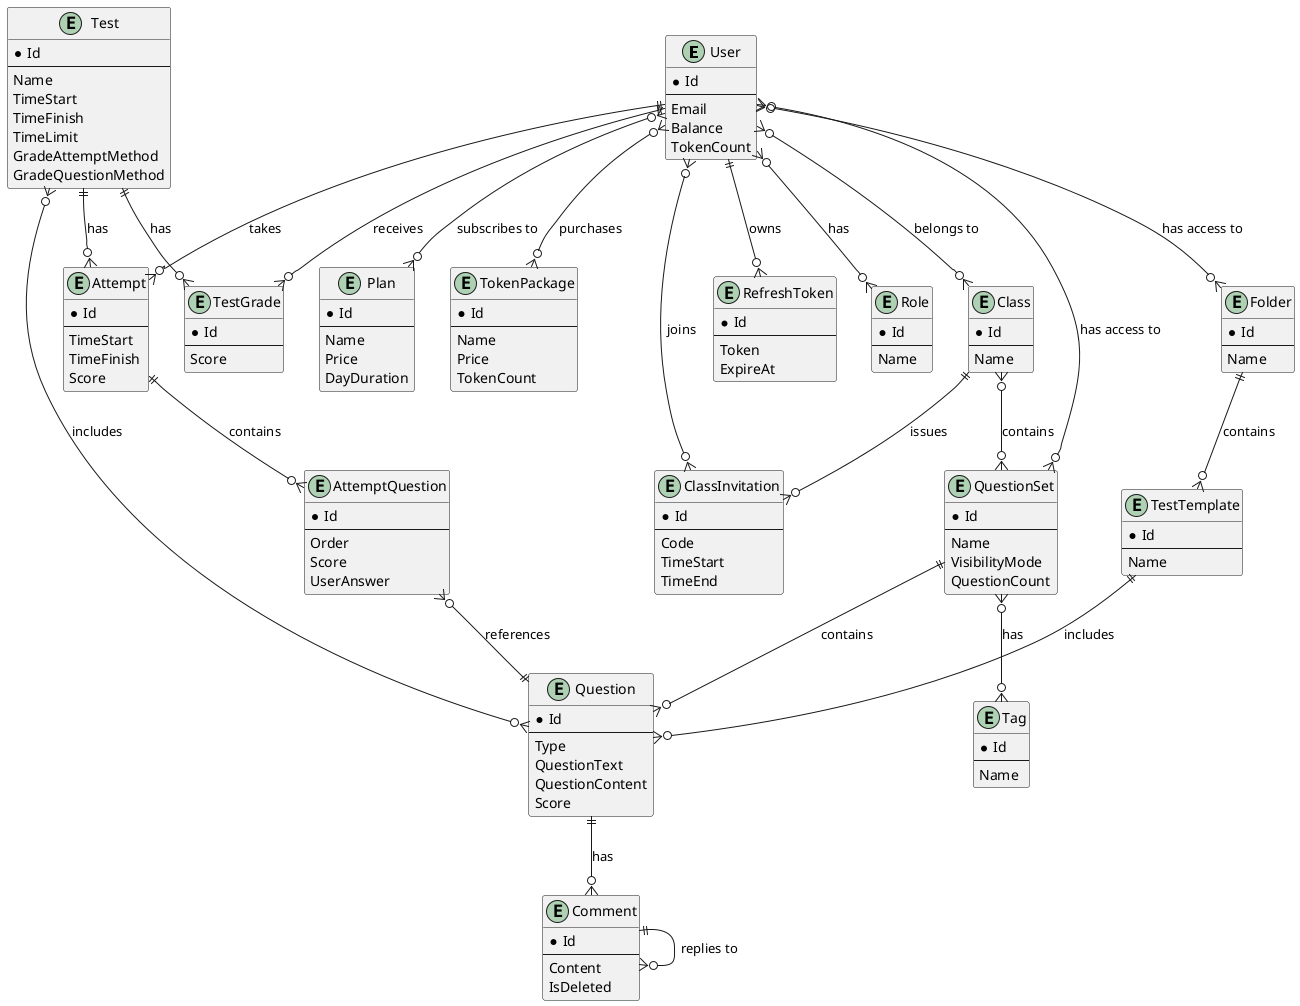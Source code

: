 @startuml Logical ERD for AIQuizziz

' Entities
entity "User" {
  * Id
  --
  Email
  Balance
  TokenCount
}

entity "Role" {
  * Id
  --
  Name
}

entity "Class" {
  * Id
  --
  Name
}

entity "QuestionSet" {
  * Id
  --
  Name
  VisibilityMode
  QuestionCount
}

entity "Question" {
  * Id
  --
  Type
  QuestionText
  QuestionContent
  Score
}

entity "Test" {
  * Id
  --
  Name
  TimeStart
  TimeFinish
  TimeLimit
  GradeAttemptMethod
  GradeQuestionMethod
}

entity "Attempt" {
  * Id
  --
  TimeStart
  TimeFinish
  Score
}

entity "AttemptQuestion" {
  * Id
  --
  Order
  Score
  UserAnswer
}

entity "TestTemplate" {
  * Id
  --
  Name
}

entity "Folder" {
  * Id
  --
  Name
}

entity "Plan" {
  * Id
  --
  Name
  Price
  DayDuration
}

entity "TokenPackage" {
  * Id
  --
  Name
  Price
  TokenCount
}

entity "Comment" {
  * Id
  --
  Content
  IsDeleted
}

entity "TestGrade" {
  * Id
  --
  Score
}

entity "ClassInvitation" {
  * Id
  --
  Code
  TimeStart
  TimeEnd
}

entity "RefreshToken" {
  * Id
  --
  Token
  ExpireAt
}

entity "Tag" {
  * Id
  --
  Name
}






' Relationships
User }o--o{ Role : has
User }o--o{ Class : belongs to
Class }o--o{ QuestionSet : contains
QuestionSet ||--o{ Question : contains
User ||--o{ Attempt : takes
Test ||--o{ Attempt : has
Attempt ||--o{ AttemptQuestion : contains
AttemptQuestion }o--|| Question : references
Test }o--o{ Question : includes
TestTemplate ||--o{ Question : includes
Folder ||--o{ TestTemplate : contains
User }o--o{ Folder : has access to
User }o--o{ Plan : subscribes to
User }o--o{ TokenPackage : purchases
Question ||--o{ Comment : has
Comment ||--o{ Comment : replies to
User ||--o{ TestGrade : receives
Test ||--o{ TestGrade : has
Class ||--o{ ClassInvitation : issues
User }o--o{ ClassInvitation : joins 
User ||--o{ RefreshToken : owns
User }o--o{ QuestionSet : has access to
QuestionSet }o--o{ Tag : has





@enduml